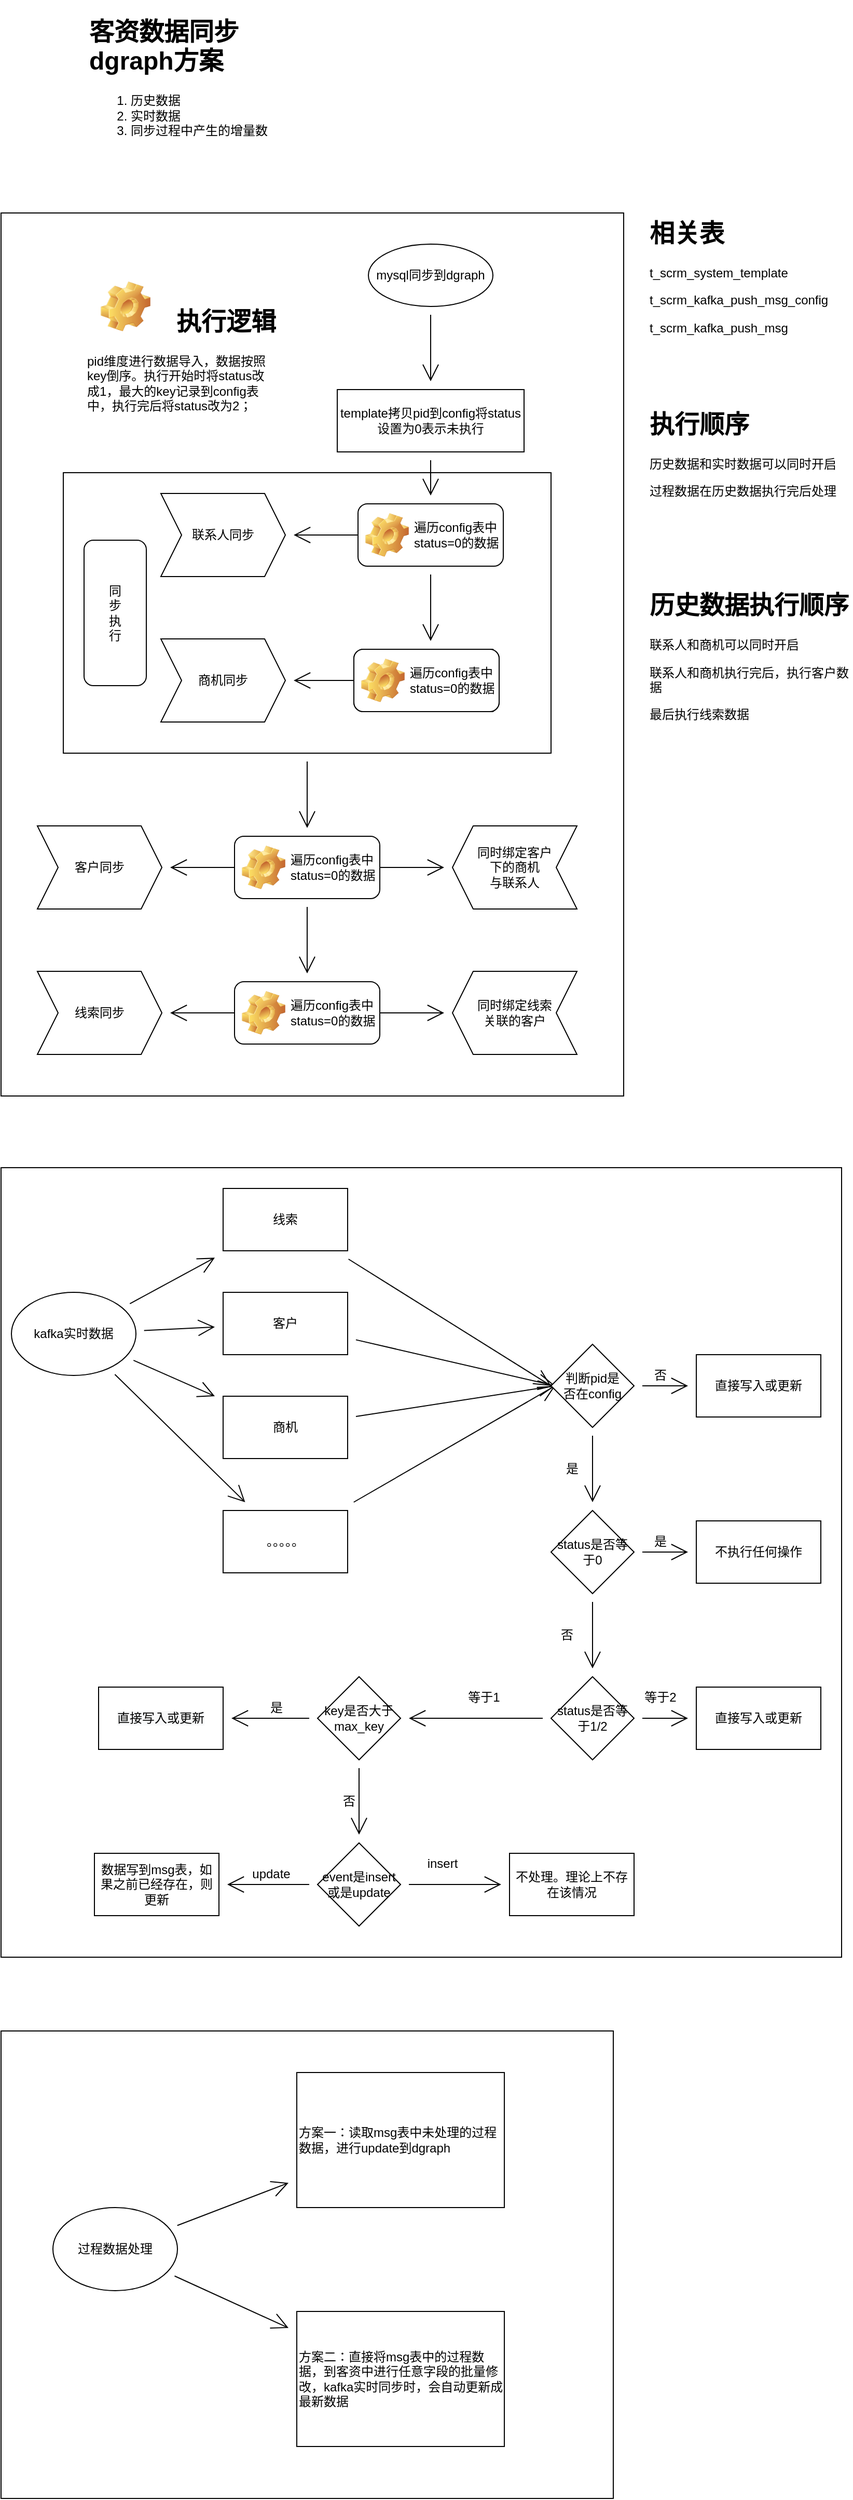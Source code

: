<mxfile version="15.3.4" type="github">
  <diagram id="g6yYjkr6-7rxkAiS20dw" name="Page-1">
    <mxGraphModel dx="1773" dy="589" grid="1" gridSize="10" guides="1" tooltips="1" connect="1" arrows="1" fold="1" page="1" pageScale="1" pageWidth="827" pageHeight="1169" math="0" shadow="0">
      <root>
        <mxCell id="0" />
        <mxCell id="1" parent="0" />
        <mxCell id="6HXKAiUreTgjCRLAevFc-124" value="" style="rounded=0;whiteSpace=wrap;html=1;hachureGap=4;pointerEvents=0;fillColor=default;align=left;verticalAlign=middle;" vertex="1" parent="1">
          <mxGeometry x="-40" y="250" width="600" height="850" as="geometry" />
        </mxCell>
        <mxCell id="6HXKAiUreTgjCRLAevFc-123" value="" style="rounded=0;whiteSpace=wrap;html=1;hachureGap=4;pointerEvents=0;fillColor=default;align=left;verticalAlign=middle;" vertex="1" parent="1">
          <mxGeometry x="-40" y="1169" width="810" height="760" as="geometry" />
        </mxCell>
        <mxCell id="6HXKAiUreTgjCRLAevFc-122" value="" style="rounded=0;whiteSpace=wrap;html=1;hachureGap=4;pointerEvents=0;fillColor=default;align=left;verticalAlign=middle;" vertex="1" parent="1">
          <mxGeometry x="-40" y="2000" width="590" height="450" as="geometry" />
        </mxCell>
        <mxCell id="6HXKAiUreTgjCRLAevFc-22" value="" style="edgeStyle=none;curved=1;rounded=0;orthogonalLoop=1;jettySize=auto;html=1;endArrow=open;startSize=14;endSize=14;sourcePerimeterSpacing=8;targetPerimeterSpacing=8;" edge="1" parent="1" source="6HXKAiUreTgjCRLAevFc-17">
          <mxGeometry relative="1" as="geometry">
            <mxPoint x="255" y="842" as="targetPoint" />
          </mxGeometry>
        </mxCell>
        <mxCell id="6HXKAiUreTgjCRLAevFc-17" value="" style="rounded=0;whiteSpace=wrap;html=1;hachureGap=4;pointerEvents=0;" vertex="1" parent="1">
          <mxGeometry x="20" y="500" width="470" height="270" as="geometry" />
        </mxCell>
        <mxCell id="6HXKAiUreTgjCRLAevFc-6" value="" style="edgeStyle=none;curved=1;rounded=0;orthogonalLoop=1;jettySize=auto;html=1;endArrow=open;startSize=14;endSize=14;sourcePerimeterSpacing=8;targetPerimeterSpacing=8;" edge="1" parent="1" source="6HXKAiUreTgjCRLAevFc-2">
          <mxGeometry relative="1" as="geometry">
            <mxPoint x="374" y="522" as="targetPoint" />
          </mxGeometry>
        </mxCell>
        <mxCell id="6HXKAiUreTgjCRLAevFc-2" value="template拷贝pid到config将status设置为0表示未执行" style="rounded=0;whiteSpace=wrap;html=1;hachureGap=4;pointerEvents=0;" vertex="1" parent="1">
          <mxGeometry x="284" y="420" width="180" height="60" as="geometry" />
        </mxCell>
        <mxCell id="6HXKAiUreTgjCRLAevFc-3" value="&lt;h1&gt;相关表&lt;/h1&gt;&lt;p&gt;&lt;span style=&quot;text-align: center&quot;&gt;t_scrm_system_template&lt;/span&gt;&lt;br&gt;&lt;/p&gt;&lt;p&gt;&lt;span style=&quot;text-align: center&quot;&gt;t_scrm_kafka_push_msg_config&lt;br&gt;&lt;/span&gt;&lt;/p&gt;&lt;p&gt;&lt;span style=&quot;text-align: center&quot;&gt;t_scrm_kafka_push_msg&lt;br&gt;&lt;/span&gt;&lt;/p&gt;&lt;p&gt;&lt;span style=&quot;text-align: center&quot;&gt;&lt;br&gt;&lt;/span&gt;&lt;/p&gt;" style="text;html=1;strokeColor=none;fillColor=none;spacing=5;spacingTop=-20;whiteSpace=wrap;overflow=hidden;rounded=0;hachureGap=4;pointerEvents=0;" vertex="1" parent="1">
          <mxGeometry x="580" y="250" width="190" height="120" as="geometry" />
        </mxCell>
        <mxCell id="6HXKAiUreTgjCRLAevFc-12" value="" style="edgeStyle=none;curved=1;rounded=0;orthogonalLoop=1;jettySize=auto;html=1;endArrow=open;startSize=14;endSize=14;sourcePerimeterSpacing=8;targetPerimeterSpacing=8;" edge="1" parent="1" target="6HXKAiUreTgjCRLAevFc-11">
          <mxGeometry relative="1" as="geometry">
            <mxPoint x="306" y="560" as="sourcePoint" />
          </mxGeometry>
        </mxCell>
        <mxCell id="6HXKAiUreTgjCRLAevFc-14" value="" style="edgeStyle=none;curved=1;rounded=0;orthogonalLoop=1;jettySize=auto;html=1;endArrow=open;startSize=14;endSize=14;sourcePerimeterSpacing=8;targetPerimeterSpacing=8;" edge="1" parent="1" target="6HXKAiUreTgjCRLAevFc-13">
          <mxGeometry relative="1" as="geometry">
            <mxPoint x="374" y="598" as="sourcePoint" />
          </mxGeometry>
        </mxCell>
        <mxCell id="6HXKAiUreTgjCRLAevFc-11" value="联系人同步" style="shape=step;perimeter=stepPerimeter;whiteSpace=wrap;html=1;fixedSize=1;rounded=0;hachureGap=4;" vertex="1" parent="1">
          <mxGeometry x="114" y="520" width="120" height="80" as="geometry" />
        </mxCell>
        <mxCell id="6HXKAiUreTgjCRLAevFc-16" value="" style="edgeStyle=none;curved=1;rounded=0;orthogonalLoop=1;jettySize=auto;html=1;endArrow=open;startSize=14;endSize=14;sourcePerimeterSpacing=8;targetPerimeterSpacing=8;" edge="1" parent="1" source="6HXKAiUreTgjCRLAevFc-13" target="6HXKAiUreTgjCRLAevFc-15">
          <mxGeometry relative="1" as="geometry" />
        </mxCell>
        <mxCell id="6HXKAiUreTgjCRLAevFc-13" value="遍历config表中status=0的数据" style="whiteSpace=wrap;html=1;rounded=0;hachureGap=4;" vertex="1" parent="1">
          <mxGeometry x="314" y="670" width="120" height="60" as="geometry" />
        </mxCell>
        <mxCell id="6HXKAiUreTgjCRLAevFc-15" value="商机同步" style="shape=step;perimeter=stepPerimeter;whiteSpace=wrap;html=1;fixedSize=1;rounded=0;hachureGap=4;" vertex="1" parent="1">
          <mxGeometry x="114" y="660" width="120" height="80" as="geometry" />
        </mxCell>
        <mxCell id="6HXKAiUreTgjCRLAevFc-18" value="同&lt;br&gt;步&lt;br&gt;执&lt;br&gt;行" style="rounded=1;whiteSpace=wrap;html=1;hachureGap=4;pointerEvents=0;" vertex="1" parent="1">
          <mxGeometry x="40" y="565" width="60" height="140" as="geometry" />
        </mxCell>
        <mxCell id="6HXKAiUreTgjCRLAevFc-24" value="" style="edgeStyle=none;curved=1;rounded=0;orthogonalLoop=1;jettySize=auto;html=1;endArrow=open;startSize=14;endSize=14;sourcePerimeterSpacing=8;targetPerimeterSpacing=8;" edge="1" parent="1" target="6HXKAiUreTgjCRLAevFc-23">
          <mxGeometry relative="1" as="geometry">
            <mxPoint x="187" y="880" as="sourcePoint" />
          </mxGeometry>
        </mxCell>
        <mxCell id="6HXKAiUreTgjCRLAevFc-26" value="" style="edgeStyle=none;curved=1;rounded=0;orthogonalLoop=1;jettySize=auto;html=1;endArrow=open;startSize=14;endSize=14;sourcePerimeterSpacing=8;targetPerimeterSpacing=8;" edge="1" parent="1">
          <mxGeometry relative="1" as="geometry">
            <mxPoint x="255" y="918" as="sourcePoint" />
            <mxPoint x="255" y="982" as="targetPoint" />
          </mxGeometry>
        </mxCell>
        <mxCell id="6HXKAiUreTgjCRLAevFc-30" value="" style="edgeStyle=none;curved=1;rounded=0;orthogonalLoop=1;jettySize=auto;html=1;endArrow=open;startSize=14;endSize=14;sourcePerimeterSpacing=8;targetPerimeterSpacing=8;" edge="1" parent="1" target="6HXKAiUreTgjCRLAevFc-29">
          <mxGeometry relative="1" as="geometry">
            <mxPoint x="323" y="880" as="sourcePoint" />
          </mxGeometry>
        </mxCell>
        <mxCell id="6HXKAiUreTgjCRLAevFc-23" value="客户同步" style="shape=step;perimeter=stepPerimeter;whiteSpace=wrap;html=1;fixedSize=1;rounded=0;hachureGap=4;" vertex="1" parent="1">
          <mxGeometry x="-5" y="840" width="120" height="80" as="geometry" />
        </mxCell>
        <mxCell id="6HXKAiUreTgjCRLAevFc-28" value="" style="edgeStyle=none;curved=1;rounded=0;orthogonalLoop=1;jettySize=auto;html=1;endArrow=open;startSize=14;endSize=14;sourcePerimeterSpacing=8;targetPerimeterSpacing=8;" edge="1" parent="1" target="6HXKAiUreTgjCRLAevFc-27">
          <mxGeometry relative="1" as="geometry">
            <mxPoint x="187" y="1020" as="sourcePoint" />
          </mxGeometry>
        </mxCell>
        <mxCell id="6HXKAiUreTgjCRLAevFc-33" value="" style="edgeStyle=none;curved=1;rounded=0;orthogonalLoop=1;jettySize=auto;html=1;endArrow=open;startSize=14;endSize=14;sourcePerimeterSpacing=8;targetPerimeterSpacing=8;" edge="1" parent="1" target="6HXKAiUreTgjCRLAevFc-32">
          <mxGeometry relative="1" as="geometry">
            <mxPoint x="323" y="1020" as="sourcePoint" />
          </mxGeometry>
        </mxCell>
        <mxCell id="6HXKAiUreTgjCRLAevFc-27" value="线索同步" style="shape=step;perimeter=stepPerimeter;whiteSpace=wrap;html=1;fixedSize=1;rounded=0;hachureGap=4;" vertex="1" parent="1">
          <mxGeometry x="-5" y="980" width="120" height="80" as="geometry" />
        </mxCell>
        <mxCell id="6HXKAiUreTgjCRLAevFc-29" value="同时绑定客户&lt;br&gt;下的商机&lt;br&gt;与联系人" style="shape=step;perimeter=stepPerimeter;whiteSpace=wrap;html=1;fixedSize=1;rounded=0;hachureGap=4;direction=west;align=center;" vertex="1" parent="1">
          <mxGeometry x="395" y="840" width="120" height="80" as="geometry" />
        </mxCell>
        <mxCell id="6HXKAiUreTgjCRLAevFc-32" value="同时绑定线索&lt;br&gt;关联的客户" style="shape=step;perimeter=stepPerimeter;whiteSpace=wrap;html=1;fixedSize=1;rounded=0;hachureGap=4;direction=west;" vertex="1" parent="1">
          <mxGeometry x="395" y="980" width="120" height="80" as="geometry" />
        </mxCell>
        <mxCell id="6HXKAiUreTgjCRLAevFc-36" value="&lt;span style=&quot;font-weight: 400 ; text-align: center&quot;&gt;遍历config表中status=0的数据&lt;/span&gt;" style="label;whiteSpace=wrap;html=1;image=img/clipart/Gear_128x128.png;hachureGap=4;pointerEvents=0;" vertex="1" parent="1">
          <mxGeometry x="300" y="670" width="140" height="60" as="geometry" />
        </mxCell>
        <mxCell id="6HXKAiUreTgjCRLAevFc-41" value="&lt;span style=&quot;font-weight: 400 ; text-align: center&quot;&gt;遍历config表中status=0的数据&lt;/span&gt;" style="label;whiteSpace=wrap;html=1;image=img/clipart/Gear_128x128.png;hachureGap=4;pointerEvents=0;" vertex="1" parent="1">
          <mxGeometry x="300" y="670" width="140" height="60" as="geometry" />
        </mxCell>
        <mxCell id="6HXKAiUreTgjCRLAevFc-42" value="&lt;span style=&quot;font-weight: 400 ; text-align: center&quot;&gt;遍历config表中status=0的数据&lt;/span&gt;" style="label;whiteSpace=wrap;html=1;image=img/clipart/Gear_128x128.png;hachureGap=4;pointerEvents=0;" vertex="1" parent="1">
          <mxGeometry x="304" y="530" width="140" height="60" as="geometry" />
        </mxCell>
        <mxCell id="6HXKAiUreTgjCRLAevFc-43" value="&lt;span style=&quot;font-weight: 400 ; text-align: center&quot;&gt;遍历config表中status=0的数据&lt;/span&gt;" style="label;whiteSpace=wrap;html=1;image=img/clipart/Gear_128x128.png;hachureGap=4;pointerEvents=0;" vertex="1" parent="1">
          <mxGeometry x="185" y="850" width="140" height="60" as="geometry" />
        </mxCell>
        <mxCell id="6HXKAiUreTgjCRLAevFc-44" value="&lt;span style=&quot;font-weight: 400 ; text-align: center&quot;&gt;遍历config表中status=0的数据&lt;/span&gt;" style="label;whiteSpace=wrap;html=1;image=img/clipart/Gear_128x128.png;hachureGap=4;pointerEvents=0;" vertex="1" parent="1">
          <mxGeometry x="185" y="990" width="140" height="60" as="geometry" />
        </mxCell>
        <mxCell id="6HXKAiUreTgjCRLAevFc-46" value="" style="edgeStyle=none;curved=1;rounded=0;orthogonalLoop=1;jettySize=auto;html=1;endArrow=open;startSize=14;endSize=14;sourcePerimeterSpacing=8;targetPerimeterSpacing=8;" edge="1" parent="1" source="6HXKAiUreTgjCRLAevFc-45" target="6HXKAiUreTgjCRLAevFc-2">
          <mxGeometry relative="1" as="geometry" />
        </mxCell>
        <mxCell id="6HXKAiUreTgjCRLAevFc-45" value="mysql同步到dgraph" style="ellipse;whiteSpace=wrap;html=1;rounded=0;hachureGap=4;" vertex="1" parent="1">
          <mxGeometry x="314" y="280" width="120" height="60" as="geometry" />
        </mxCell>
        <mxCell id="6HXKAiUreTgjCRLAevFc-50" value="" style="group" vertex="1" connectable="0" parent="1">
          <mxGeometry x="40" y="310" width="190" height="145" as="geometry" />
        </mxCell>
        <mxCell id="6HXKAiUreTgjCRLAevFc-47" value="&lt;h1&gt;执行逻辑&lt;/h1&gt;&lt;p style=&quot;text-align: left&quot;&gt;pid维度进行数据导入，数据按照key倒序。执行开始时将status改成1，最大的key记录到config表中，执行完后将status改为2；&lt;/p&gt;" style="text;html=1;strokeColor=none;fillColor=none;spacing=5;spacingTop=-20;whiteSpace=wrap;overflow=hidden;rounded=0;hachureGap=4;pointerEvents=0;align=right;" vertex="1" parent="6HXKAiUreTgjCRLAevFc-50">
          <mxGeometry y="25" width="190" height="120" as="geometry" />
        </mxCell>
        <mxCell id="6HXKAiUreTgjCRLAevFc-48" value="" style="icon;html=1;image=img/clipart/Gear_128x128.png;hachureGap=4;pointerEvents=0;fillColor=default;strokeColor=none;" vertex="1" parent="6HXKAiUreTgjCRLAevFc-50">
          <mxGeometry x="10" width="60" height="60" as="geometry" />
        </mxCell>
        <mxCell id="6HXKAiUreTgjCRLAevFc-54" value="" style="edgeStyle=none;curved=1;rounded=0;orthogonalLoop=1;jettySize=auto;html=1;endArrow=open;startSize=14;endSize=14;sourcePerimeterSpacing=8;targetPerimeterSpacing=8;" edge="1" parent="1" source="6HXKAiUreTgjCRLAevFc-52" target="6HXKAiUreTgjCRLAevFc-53">
          <mxGeometry relative="1" as="geometry" />
        </mxCell>
        <mxCell id="6HXKAiUreTgjCRLAevFc-56" value="" style="edgeStyle=none;curved=1;rounded=0;orthogonalLoop=1;jettySize=auto;html=1;endArrow=open;startSize=14;endSize=14;sourcePerimeterSpacing=8;targetPerimeterSpacing=8;" edge="1" parent="1" source="6HXKAiUreTgjCRLAevFc-52" target="6HXKAiUreTgjCRLAevFc-55">
          <mxGeometry relative="1" as="geometry" />
        </mxCell>
        <mxCell id="6HXKAiUreTgjCRLAevFc-58" value="" style="edgeStyle=none;curved=1;rounded=0;orthogonalLoop=1;jettySize=auto;html=1;endArrow=open;startSize=14;endSize=14;sourcePerimeterSpacing=8;targetPerimeterSpacing=8;" edge="1" parent="1" source="6HXKAiUreTgjCRLAevFc-52" target="6HXKAiUreTgjCRLAevFc-57">
          <mxGeometry relative="1" as="geometry" />
        </mxCell>
        <mxCell id="6HXKAiUreTgjCRLAevFc-60" value="" style="edgeStyle=none;curved=1;rounded=0;orthogonalLoop=1;jettySize=auto;html=1;endArrow=open;startSize=14;endSize=14;sourcePerimeterSpacing=8;targetPerimeterSpacing=8;" edge="1" parent="1" source="6HXKAiUreTgjCRLAevFc-52" target="6HXKAiUreTgjCRLAevFc-59">
          <mxGeometry relative="1" as="geometry" />
        </mxCell>
        <mxCell id="6HXKAiUreTgjCRLAevFc-52" value="kafka实时数据" style="ellipse;whiteSpace=wrap;html=1;hachureGap=4;pointerEvents=0;fillColor=default;align=center;" vertex="1" parent="1">
          <mxGeometry x="-30" y="1289" width="120" height="80" as="geometry" />
        </mxCell>
        <mxCell id="6HXKAiUreTgjCRLAevFc-71" value="" style="edgeStyle=none;curved=1;rounded=0;orthogonalLoop=1;jettySize=auto;html=1;endArrow=open;startSize=14;endSize=14;sourcePerimeterSpacing=8;targetPerimeterSpacing=8;" edge="1" parent="1" source="6HXKAiUreTgjCRLAevFc-53" target="6HXKAiUreTgjCRLAevFc-70">
          <mxGeometry relative="1" as="geometry" />
        </mxCell>
        <mxCell id="6HXKAiUreTgjCRLAevFc-53" value="商机" style="whiteSpace=wrap;html=1;align=center;fillColor=default;hachureGap=4;" vertex="1" parent="1">
          <mxGeometry x="174" y="1389" width="120" height="60" as="geometry" />
        </mxCell>
        <mxCell id="6HXKAiUreTgjCRLAevFc-65" value="" style="edgeStyle=none;curved=1;rounded=0;orthogonalLoop=1;jettySize=auto;html=1;endArrow=open;startSize=14;endSize=14;sourcePerimeterSpacing=8;targetPerimeterSpacing=8;entryX=0;entryY=0.5;entryDx=0;entryDy=0;" edge="1" parent="1" source="6HXKAiUreTgjCRLAevFc-55">
          <mxGeometry relative="1" as="geometry">
            <mxPoint x="490" y="1379" as="targetPoint" />
          </mxGeometry>
        </mxCell>
        <mxCell id="6HXKAiUreTgjCRLAevFc-55" value="线索" style="whiteSpace=wrap;html=1;align=center;fillColor=default;hachureGap=4;" vertex="1" parent="1">
          <mxGeometry x="174" y="1189" width="120" height="60" as="geometry" />
        </mxCell>
        <mxCell id="6HXKAiUreTgjCRLAevFc-69" value="" style="edgeStyle=none;curved=1;rounded=0;orthogonalLoop=1;jettySize=auto;html=1;endArrow=open;startSize=14;endSize=14;sourcePerimeterSpacing=8;targetPerimeterSpacing=8;" edge="1" parent="1" source="6HXKAiUreTgjCRLAevFc-57" target="6HXKAiUreTgjCRLAevFc-68">
          <mxGeometry relative="1" as="geometry" />
        </mxCell>
        <mxCell id="6HXKAiUreTgjCRLAevFc-57" value="客户" style="whiteSpace=wrap;html=1;align=center;fillColor=default;hachureGap=4;" vertex="1" parent="1">
          <mxGeometry x="174" y="1289" width="120" height="60" as="geometry" />
        </mxCell>
        <mxCell id="6HXKAiUreTgjCRLAevFc-73" value="" style="edgeStyle=none;curved=1;rounded=0;orthogonalLoop=1;jettySize=auto;html=1;endArrow=open;startSize=14;endSize=14;sourcePerimeterSpacing=8;targetPerimeterSpacing=8;" edge="1" parent="1" source="6HXKAiUreTgjCRLAevFc-59" target="6HXKAiUreTgjCRLAevFc-72">
          <mxGeometry relative="1" as="geometry" />
        </mxCell>
        <mxCell id="6HXKAiUreTgjCRLAevFc-59" value="。。。。。" style="whiteSpace=wrap;html=1;fillColor=default;hachureGap=4;" vertex="1" parent="1">
          <mxGeometry x="174" y="1499" width="120" height="60" as="geometry" />
        </mxCell>
        <mxCell id="6HXKAiUreTgjCRLAevFc-68" value="" style="shape=waypoint;size=6;pointerEvents=1;points=[];fillColor=default;resizable=0;rotatable=0;perimeter=centerPerimeter;snapToPoint=1;hachureGap=4;" vertex="1" parent="1">
          <mxGeometry x="474" y="1359" width="40" height="40" as="geometry" />
        </mxCell>
        <mxCell id="6HXKAiUreTgjCRLAevFc-70" value="" style="shape=waypoint;size=6;pointerEvents=1;points=[];fillColor=default;resizable=0;rotatable=0;perimeter=centerPerimeter;snapToPoint=1;hachureGap=4;" vertex="1" parent="1">
          <mxGeometry x="474" y="1359" width="40" height="40" as="geometry" />
        </mxCell>
        <mxCell id="6HXKAiUreTgjCRLAevFc-72" value="" style="shape=waypoint;size=6;pointerEvents=1;points=[];fillColor=default;resizable=0;rotatable=0;perimeter=centerPerimeter;snapToPoint=1;hachureGap=4;" vertex="1" parent="1">
          <mxGeometry x="474" y="1359" width="40" height="40" as="geometry" />
        </mxCell>
        <mxCell id="6HXKAiUreTgjCRLAevFc-81" value="" style="edgeStyle=none;curved=1;rounded=0;orthogonalLoop=1;jettySize=auto;html=1;endArrow=open;startSize=14;endSize=14;sourcePerimeterSpacing=8;targetPerimeterSpacing=8;" edge="1" parent="1" source="6HXKAiUreTgjCRLAevFc-74" target="6HXKAiUreTgjCRLAevFc-80">
          <mxGeometry relative="1" as="geometry" />
        </mxCell>
        <mxCell id="6HXKAiUreTgjCRLAevFc-84" value="" style="edgeStyle=none;curved=1;rounded=0;orthogonalLoop=1;jettySize=auto;html=1;endArrow=open;startSize=14;endSize=14;sourcePerimeterSpacing=8;targetPerimeterSpacing=8;" edge="1" parent="1" source="6HXKAiUreTgjCRLAevFc-74" target="6HXKAiUreTgjCRLAevFc-83">
          <mxGeometry relative="1" as="geometry" />
        </mxCell>
        <mxCell id="6HXKAiUreTgjCRLAevFc-74" value="判断pid是&lt;br&gt;否在config" style="rhombus;whiteSpace=wrap;html=1;fillColor=default;hachureGap=4;" vertex="1" parent="1">
          <mxGeometry x="490" y="1339" width="80" height="80" as="geometry" />
        </mxCell>
        <mxCell id="6HXKAiUreTgjCRLAevFc-79" value="是" style="text;html=1;align=center;verticalAlign=middle;resizable=0;points=[];autosize=1;strokeColor=none;fillColor=none;" vertex="1" parent="1">
          <mxGeometry x="495" y="1449" width="30" height="20" as="geometry" />
        </mxCell>
        <mxCell id="6HXKAiUreTgjCRLAevFc-80" value="直接写入或更新" style="whiteSpace=wrap;html=1;fillColor=default;hachureGap=4;" vertex="1" parent="1">
          <mxGeometry x="630" y="1349" width="120" height="60" as="geometry" />
        </mxCell>
        <mxCell id="6HXKAiUreTgjCRLAevFc-82" value="否" style="text;html=1;align=center;verticalAlign=middle;resizable=0;points=[];autosize=1;strokeColor=none;fillColor=none;" vertex="1" parent="1">
          <mxGeometry x="580" y="1359" width="30" height="20" as="geometry" />
        </mxCell>
        <mxCell id="6HXKAiUreTgjCRLAevFc-86" value="" style="edgeStyle=none;curved=1;rounded=0;orthogonalLoop=1;jettySize=auto;html=1;endArrow=open;startSize=14;endSize=14;sourcePerimeterSpacing=8;targetPerimeterSpacing=8;" edge="1" parent="1" source="6HXKAiUreTgjCRLAevFc-83" target="6HXKAiUreTgjCRLAevFc-85">
          <mxGeometry relative="1" as="geometry" />
        </mxCell>
        <mxCell id="6HXKAiUreTgjCRLAevFc-89" value="" style="edgeStyle=none;curved=1;rounded=0;orthogonalLoop=1;jettySize=auto;html=1;endArrow=open;startSize=14;endSize=14;sourcePerimeterSpacing=8;targetPerimeterSpacing=8;" edge="1" parent="1" source="6HXKAiUreTgjCRLAevFc-83" target="6HXKAiUreTgjCRLAevFc-88">
          <mxGeometry relative="1" as="geometry" />
        </mxCell>
        <mxCell id="6HXKAiUreTgjCRLAevFc-83" value="status是否等于0" style="rhombus;whiteSpace=wrap;html=1;fillColor=default;hachureGap=4;" vertex="1" parent="1">
          <mxGeometry x="490" y="1499" width="80" height="80" as="geometry" />
        </mxCell>
        <mxCell id="6HXKAiUreTgjCRLAevFc-85" value="不执行任何操作" style="whiteSpace=wrap;html=1;fillColor=default;hachureGap=4;" vertex="1" parent="1">
          <mxGeometry x="630" y="1509" width="120" height="60" as="geometry" />
        </mxCell>
        <mxCell id="6HXKAiUreTgjCRLAevFc-87" value="是" style="text;html=1;align=center;verticalAlign=middle;resizable=0;points=[];autosize=1;strokeColor=none;fillColor=none;" vertex="1" parent="1">
          <mxGeometry x="580" y="1519" width="30" height="20" as="geometry" />
        </mxCell>
        <mxCell id="6HXKAiUreTgjCRLAevFc-94" value="" style="edgeStyle=none;curved=1;rounded=0;orthogonalLoop=1;jettySize=auto;html=1;endArrow=open;startSize=14;endSize=14;sourcePerimeterSpacing=8;targetPerimeterSpacing=8;" edge="1" parent="1" source="6HXKAiUreTgjCRLAevFc-88" target="6HXKAiUreTgjCRLAevFc-93">
          <mxGeometry relative="1" as="geometry" />
        </mxCell>
        <mxCell id="6HXKAiUreTgjCRLAevFc-102" value="" style="edgeStyle=none;curved=1;rounded=0;orthogonalLoop=1;jettySize=auto;html=1;endArrow=open;startSize=14;endSize=14;sourcePerimeterSpacing=8;targetPerimeterSpacing=8;" edge="1" parent="1" source="6HXKAiUreTgjCRLAevFc-88" target="6HXKAiUreTgjCRLAevFc-101">
          <mxGeometry relative="1" as="geometry" />
        </mxCell>
        <mxCell id="6HXKAiUreTgjCRLAevFc-88" value="status是否等于1/2" style="rhombus;whiteSpace=wrap;html=1;fillColor=default;hachureGap=4;" vertex="1" parent="1">
          <mxGeometry x="490" y="1659" width="80" height="80" as="geometry" />
        </mxCell>
        <mxCell id="6HXKAiUreTgjCRLAevFc-90" value="否" style="text;html=1;align=center;verticalAlign=middle;resizable=0;points=[];autosize=1;strokeColor=none;fillColor=none;" vertex="1" parent="1">
          <mxGeometry x="490" y="1609" width="30" height="20" as="geometry" />
        </mxCell>
        <mxCell id="6HXKAiUreTgjCRLAevFc-93" value="&lt;span&gt;直接写入或更新&lt;/span&gt;" style="whiteSpace=wrap;html=1;fillColor=default;hachureGap=4;" vertex="1" parent="1">
          <mxGeometry x="630" y="1669" width="120" height="60" as="geometry" />
        </mxCell>
        <mxCell id="6HXKAiUreTgjCRLAevFc-95" value="等于2" style="text;html=1;align=center;verticalAlign=middle;resizable=0;points=[];autosize=1;strokeColor=none;fillColor=none;" vertex="1" parent="1">
          <mxGeometry x="570" y="1669" width="50" height="20" as="geometry" />
        </mxCell>
        <mxCell id="6HXKAiUreTgjCRLAevFc-99" value="等于1" style="text;html=1;align=center;verticalAlign=middle;resizable=0;points=[];autosize=1;strokeColor=none;fillColor=none;" vertex="1" parent="1">
          <mxGeometry x="400" y="1669" width="50" height="20" as="geometry" />
        </mxCell>
        <mxCell id="6HXKAiUreTgjCRLAevFc-104" value="" style="edgeStyle=none;curved=1;rounded=0;orthogonalLoop=1;jettySize=auto;html=1;endArrow=open;startSize=14;endSize=14;sourcePerimeterSpacing=8;targetPerimeterSpacing=8;" edge="1" parent="1" source="6HXKAiUreTgjCRLAevFc-101" target="6HXKAiUreTgjCRLAevFc-103">
          <mxGeometry relative="1" as="geometry" />
        </mxCell>
        <mxCell id="6HXKAiUreTgjCRLAevFc-107" value="" style="edgeStyle=none;curved=1;rounded=0;orthogonalLoop=1;jettySize=auto;html=1;endArrow=open;startSize=14;endSize=14;sourcePerimeterSpacing=8;targetPerimeterSpacing=8;" edge="1" parent="1" source="6HXKAiUreTgjCRLAevFc-101" target="6HXKAiUreTgjCRLAevFc-106">
          <mxGeometry relative="1" as="geometry" />
        </mxCell>
        <mxCell id="6HXKAiUreTgjCRLAevFc-101" value="key是否大于max_key" style="rhombus;whiteSpace=wrap;html=1;fillColor=default;hachureGap=4;" vertex="1" parent="1">
          <mxGeometry x="265" y="1659" width="80" height="80" as="geometry" />
        </mxCell>
        <mxCell id="6HXKAiUreTgjCRLAevFc-103" value="&lt;meta charset=&quot;utf-8&quot;&gt;&lt;span style=&quot;color: rgb(0, 0, 0); font-family: helvetica; font-size: 12px; font-style: normal; font-weight: 400; letter-spacing: normal; text-align: center; text-indent: 0px; text-transform: none; word-spacing: 0px; background-color: rgb(248, 249, 250); display: inline; float: none;&quot;&gt;直接写入或更新&lt;/span&gt;" style="whiteSpace=wrap;html=1;fillColor=default;hachureGap=4;" vertex="1" parent="1">
          <mxGeometry x="54" y="1669" width="120" height="60" as="geometry" />
        </mxCell>
        <mxCell id="6HXKAiUreTgjCRLAevFc-105" value="是" style="text;html=1;align=center;verticalAlign=middle;resizable=0;points=[];autosize=1;strokeColor=none;fillColor=none;" vertex="1" parent="1">
          <mxGeometry x="210" y="1679" width="30" height="20" as="geometry" />
        </mxCell>
        <mxCell id="6HXKAiUreTgjCRLAevFc-110" value="" style="edgeStyle=none;curved=1;rounded=0;orthogonalLoop=1;jettySize=auto;html=1;endArrow=open;startSize=14;endSize=14;sourcePerimeterSpacing=8;targetPerimeterSpacing=8;" edge="1" parent="1" source="6HXKAiUreTgjCRLAevFc-106" target="6HXKAiUreTgjCRLAevFc-109">
          <mxGeometry relative="1" as="geometry" />
        </mxCell>
        <mxCell id="6HXKAiUreTgjCRLAevFc-113" value="" style="edgeStyle=none;curved=1;rounded=0;orthogonalLoop=1;jettySize=auto;html=1;endArrow=open;startSize=14;endSize=14;sourcePerimeterSpacing=8;targetPerimeterSpacing=8;" edge="1" parent="1" source="6HXKAiUreTgjCRLAevFc-106" target="6HXKAiUreTgjCRLAevFc-112">
          <mxGeometry relative="1" as="geometry" />
        </mxCell>
        <mxCell id="6HXKAiUreTgjCRLAevFc-106" value="event是insert 或是update" style="rhombus;whiteSpace=wrap;html=1;fillColor=default;hachureGap=4;" vertex="1" parent="1">
          <mxGeometry x="265" y="1819" width="80" height="80" as="geometry" />
        </mxCell>
        <mxCell id="6HXKAiUreTgjCRLAevFc-108" value="否" style="text;html=1;align=center;verticalAlign=middle;resizable=0;points=[];autosize=1;strokeColor=none;fillColor=none;" vertex="1" parent="1">
          <mxGeometry x="280" y="1769" width="30" height="20" as="geometry" />
        </mxCell>
        <mxCell id="6HXKAiUreTgjCRLAevFc-109" value="不处理。理论上不存在该情况" style="whiteSpace=wrap;html=1;fillColor=default;hachureGap=4;" vertex="1" parent="1">
          <mxGeometry x="450" y="1829" width="120" height="60" as="geometry" />
        </mxCell>
        <mxCell id="6HXKAiUreTgjCRLAevFc-111" value="insert" style="text;html=1;align=center;verticalAlign=middle;resizable=0;points=[];autosize=1;strokeColor=none;fillColor=none;" vertex="1" parent="1">
          <mxGeometry x="365" y="1829" width="40" height="20" as="geometry" />
        </mxCell>
        <mxCell id="6HXKAiUreTgjCRLAevFc-112" value="数据写到msg表，如果之前已经存在，则更新" style="whiteSpace=wrap;html=1;fillColor=default;hachureGap=4;" vertex="1" parent="1">
          <mxGeometry x="50" y="1829" width="120" height="60" as="geometry" />
        </mxCell>
        <mxCell id="6HXKAiUreTgjCRLAevFc-117" value="" style="edgeStyle=none;curved=1;rounded=0;orthogonalLoop=1;jettySize=auto;html=1;endArrow=open;startSize=14;endSize=14;sourcePerimeterSpacing=8;targetPerimeterSpacing=8;" edge="1" parent="1" source="6HXKAiUreTgjCRLAevFc-115" target="6HXKAiUreTgjCRLAevFc-116">
          <mxGeometry relative="1" as="geometry" />
        </mxCell>
        <mxCell id="6HXKAiUreTgjCRLAevFc-119" value="" style="edgeStyle=none;curved=1;rounded=0;orthogonalLoop=1;jettySize=auto;html=1;endArrow=open;startSize=14;endSize=14;sourcePerimeterSpacing=8;targetPerimeterSpacing=8;" edge="1" parent="1" source="6HXKAiUreTgjCRLAevFc-115" target="6HXKAiUreTgjCRLAevFc-118">
          <mxGeometry relative="1" as="geometry" />
        </mxCell>
        <mxCell id="6HXKAiUreTgjCRLAevFc-115" value="过程数据处理" style="ellipse;whiteSpace=wrap;html=1;hachureGap=4;pointerEvents=0;fillColor=default;align=center;" vertex="1" parent="1">
          <mxGeometry x="10" y="2170" width="120" height="80" as="geometry" />
        </mxCell>
        <mxCell id="6HXKAiUreTgjCRLAevFc-116" value="方案一：读取msg表中未处理的过程数据，进行update到dgraph" style="whiteSpace=wrap;html=1;fillColor=default;hachureGap=4;align=left;verticalAlign=middle;" vertex="1" parent="1">
          <mxGeometry x="245" y="2040" width="200" height="130" as="geometry" />
        </mxCell>
        <mxCell id="6HXKAiUreTgjCRLAevFc-118" value="方案二：直接将msg表中的过程数据，到客资中进行任意字段的批量修改，kafka实时同步时，会自动更新成最新数据" style="whiteSpace=wrap;html=1;fillColor=default;hachureGap=4;align=left;" vertex="1" parent="1">
          <mxGeometry x="245" y="2270" width="200" height="130" as="geometry" />
        </mxCell>
        <mxCell id="6HXKAiUreTgjCRLAevFc-120" value="&lt;h1&gt;客资数据同步dgraph方案&lt;/h1&gt;&lt;p&gt;&lt;/p&gt;&lt;ol&gt;&lt;li&gt;历史数据&lt;/li&gt;&lt;li&gt;实时数据&lt;/li&gt;&lt;li&gt;同步过程中产生的增量数据&lt;/li&gt;&lt;/ol&gt;&lt;p&gt;&lt;/p&gt;" style="text;html=1;strokeColor=none;fillColor=none;spacing=5;spacingTop=-20;whiteSpace=wrap;overflow=hidden;rounded=0;hachureGap=4;pointerEvents=0;align=left;verticalAlign=middle;" vertex="1" parent="1">
          <mxGeometry x="40" y="60" width="190" height="120" as="geometry" />
        </mxCell>
        <mxCell id="6HXKAiUreTgjCRLAevFc-121" value="update" style="text;html=1;align=center;verticalAlign=middle;resizable=0;points=[];autosize=1;strokeColor=none;fillColor=none;" vertex="1" parent="1">
          <mxGeometry x="195" y="1839" width="50" height="20" as="geometry" />
        </mxCell>
        <mxCell id="6HXKAiUreTgjCRLAevFc-125" value="&lt;h1&gt;执行顺序&lt;/h1&gt;&lt;p&gt;历史数据和实时数据可以同时开启&lt;/p&gt;&lt;p&gt;过程数据在历史数据执行完后处理&lt;/p&gt;" style="text;html=1;strokeColor=none;fillColor=none;spacing=5;spacingTop=-20;whiteSpace=wrap;overflow=hidden;rounded=0;hachureGap=4;pointerEvents=0;align=left;verticalAlign=middle;" vertex="1" parent="1">
          <mxGeometry x="580" y="430" width="190" height="120" as="geometry" />
        </mxCell>
        <mxCell id="6HXKAiUreTgjCRLAevFc-126" value="&lt;h1&gt;历史数据执行顺序&lt;/h1&gt;&lt;p&gt;联系人和商机可以同时开启&lt;/p&gt;&lt;p&gt;联系人和商机执行完后，执行客户数据&lt;/p&gt;&lt;p&gt;最后执行线索数据&lt;/p&gt;" style="text;html=1;strokeColor=none;fillColor=none;spacing=5;spacingTop=-20;whiteSpace=wrap;overflow=hidden;rounded=0;hachureGap=4;pointerEvents=0;align=left;verticalAlign=middle;" vertex="1" parent="1">
          <mxGeometry x="580" y="600" width="200" height="170" as="geometry" />
        </mxCell>
      </root>
    </mxGraphModel>
  </diagram>
</mxfile>

